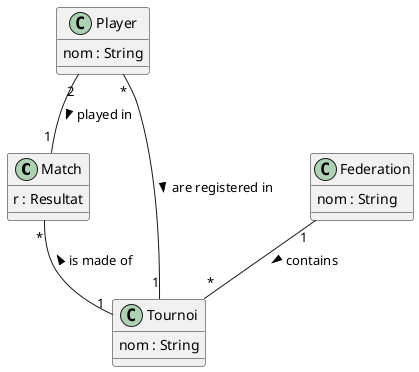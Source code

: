 @startuml CDD
skinparam Shadowing false
skinparam ClassAttributeIconSize 0

class Match{
    r : Resultat
}
class Player {
    nom : String
}
class Tournoi{
    nom : String
}
class Federation{
    nom : String
}
Match "*" -- "1" Tournoi : < is made of
Player "2" -- "1" Match : > played in
Player "*" -- "1" Tournoi : > are registered in
Federation "1" -- "*" Tournoi : > contains
@enduml